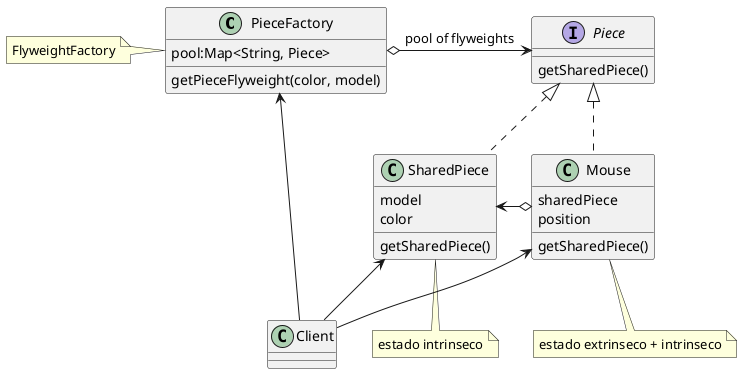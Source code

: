 @startuml

class PieceFactory {
  pool:Map<String, Piece> 
  getPieceFlyweight(color, model)
}

interface Piece {
  getSharedPiece()
}

class SharedPiece {
  model
  color  
  getSharedPiece()
}

class Mouse {
  sharedPiece
  position
  getSharedPiece()
}

class Client

PieceFactory o-right-> Piece: pool of flyweights
Piece <|.down. SharedPiece
Piece <|.down. Mouse
Mouse o-left-> SharedPiece
Client -up-> PieceFactory
Client -up-> SharedPiece
Client -up-> Mouse

note left of PieceFactory
FlyweightFactory
end note

note bottom of SharedPiece
estado intrinseco
end note

note bottom of Mouse
estado extrinseco + intrinseco
end note

@enduml